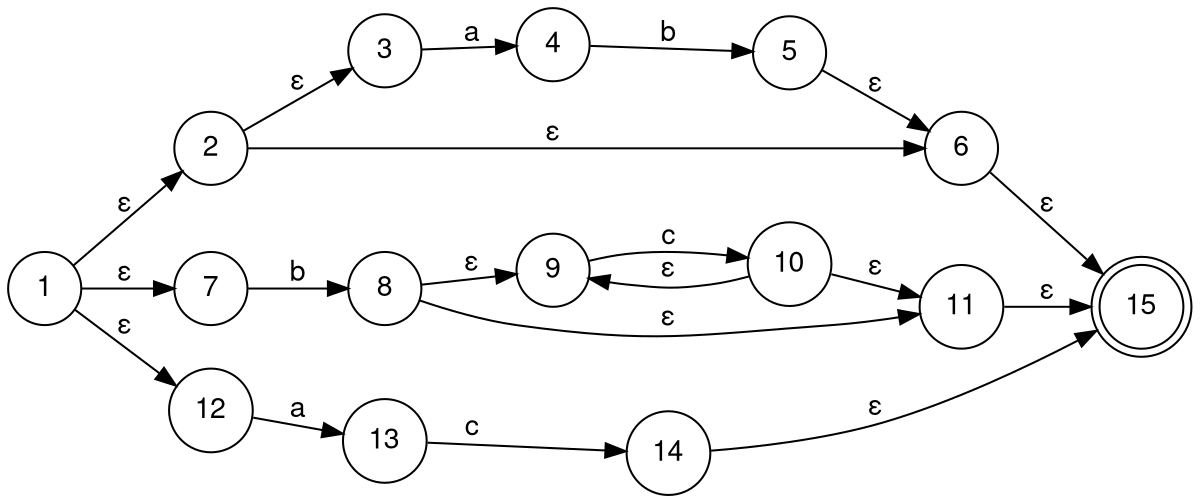 digraph abc {
fontname="Helvetica,Arial,sans-serif"
node [fontname="Helvetica,Arial,sans-serif"]
edge [fontname="Helvetica,Arial,sans-serif"]
rankdir=LR;
size="8,5";
node [shape = doublecircle]; 15;
node [shape = circle];
1->2 [label = "ε"];
2->3 [label = "ε"];
2->6 [label = "ε"];
3->4 [label = "a"];
4->5 [label = "b"];
5->6 [label = "ε"];
1->7 [label = "ε"];
7->8 [label = "b"];
8->9 [label = "ε"];
10->9 [label = "ε"]
9->10 [label = "c"];
10->11 [label = "ε"];
8->11 [label = "ε"];
1->12 [label = "ε"];
12->13 [label = "a"];
13->14 [label = "c"];
14->15 [label = "ε"];
11->15 [label = "ε"];
6->15 [label = "ε"];

}
